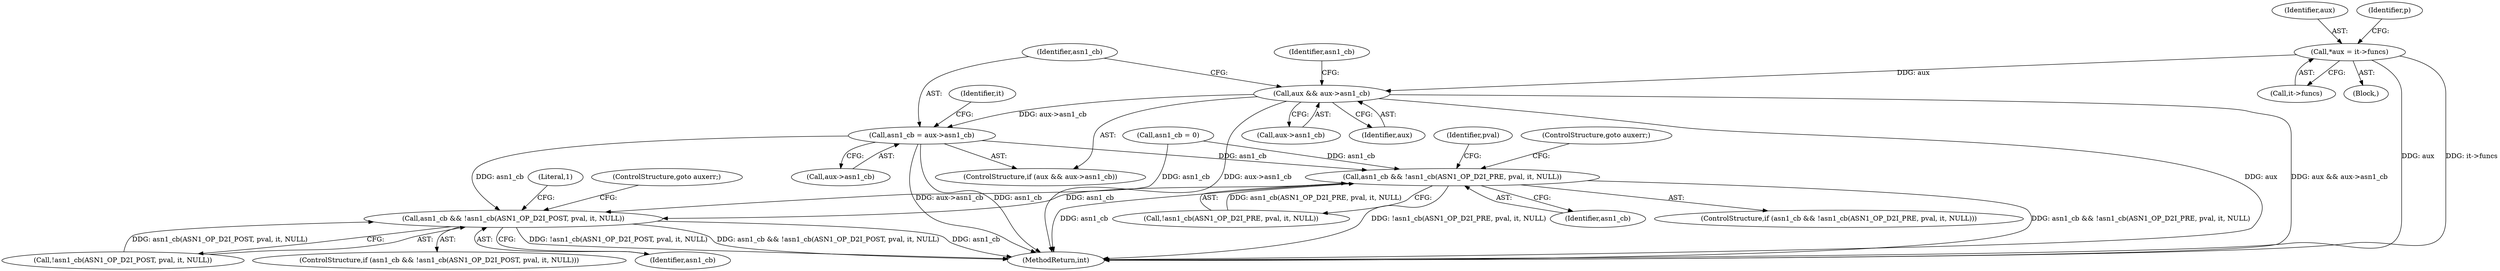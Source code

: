 digraph "0_openssl_b717b083073b6cacc0a5e2397b661678aff7ae7f@pointer" {
"1000195" [label="(Call,asn1_cb = aux->asn1_cb)"];
"1000190" [label="(Call,aux && aux->asn1_cb)"];
"1000151" [label="(Call,*aux = it->funcs)"];
"1000459" [label="(Call,asn1_cb && !asn1_cb(ASN1_OP_D2I_PRE, pval, it, NULL))"];
"1000576" [label="(Call,asn1_cb && !asn1_cb(ASN1_OP_D2I_POST, pval, it, NULL))"];
"1000458" [label="(ControlStructure,if (asn1_cb && !asn1_cb(ASN1_OP_D2I_PRE, pval, it, NULL)))"];
"1000955" [label="(MethodReturn,int)"];
"1000151" [label="(Call,*aux = it->funcs)"];
"1000460" [label="(Identifier,asn1_cb)"];
"1000467" [label="(ControlStructure,goto auxerr;)"];
"1000153" [label="(Call,it->funcs)"];
"1000201" [label="(Call,asn1_cb = 0)"];
"1000202" [label="(Identifier,asn1_cb)"];
"1000577" [label="(Identifier,asn1_cb)"];
"1000197" [label="(Call,aux->asn1_cb)"];
"1000152" [label="(Identifier,aux)"];
"1000189" [label="(ControlStructure,if (aux && aux->asn1_cb))"];
"1000192" [label="(Call,aux->asn1_cb)"];
"1000195" [label="(Call,asn1_cb = aux->asn1_cb)"];
"1000576" [label="(Call,asn1_cb && !asn1_cb(ASN1_OP_D2I_POST, pval, it, NULL))"];
"1000578" [label="(Call,!asn1_cb(ASN1_OP_D2I_POST, pval, it, NULL))"];
"1000159" [label="(Identifier,p)"];
"1000190" [label="(Call,aux && aux->asn1_cb)"];
"1000461" [label="(Call,!asn1_cb(ASN1_OP_D2I_PRE, pval, it, NULL))"];
"1000575" [label="(ControlStructure,if (asn1_cb && !asn1_cb(ASN1_OP_D2I_POST, pval, it, NULL)))"];
"1000191" [label="(Identifier,aux)"];
"1000586" [label="(Literal,1)"];
"1000470" [label="(Identifier,pval)"];
"1000584" [label="(ControlStructure,goto auxerr;)"];
"1000206" [label="(Identifier,it)"];
"1000459" [label="(Call,asn1_cb && !asn1_cb(ASN1_OP_D2I_PRE, pval, it, NULL))"];
"1000142" [label="(Block,)"];
"1000196" [label="(Identifier,asn1_cb)"];
"1000195" -> "1000189"  [label="AST: "];
"1000195" -> "1000197"  [label="CFG: "];
"1000196" -> "1000195"  [label="AST: "];
"1000197" -> "1000195"  [label="AST: "];
"1000206" -> "1000195"  [label="CFG: "];
"1000195" -> "1000955"  [label="DDG: aux->asn1_cb"];
"1000195" -> "1000955"  [label="DDG: asn1_cb"];
"1000190" -> "1000195"  [label="DDG: aux->asn1_cb"];
"1000195" -> "1000459"  [label="DDG: asn1_cb"];
"1000195" -> "1000576"  [label="DDG: asn1_cb"];
"1000190" -> "1000189"  [label="AST: "];
"1000190" -> "1000191"  [label="CFG: "];
"1000190" -> "1000192"  [label="CFG: "];
"1000191" -> "1000190"  [label="AST: "];
"1000192" -> "1000190"  [label="AST: "];
"1000196" -> "1000190"  [label="CFG: "];
"1000202" -> "1000190"  [label="CFG: "];
"1000190" -> "1000955"  [label="DDG: aux && aux->asn1_cb"];
"1000190" -> "1000955"  [label="DDG: aux"];
"1000190" -> "1000955"  [label="DDG: aux->asn1_cb"];
"1000151" -> "1000190"  [label="DDG: aux"];
"1000151" -> "1000142"  [label="AST: "];
"1000151" -> "1000153"  [label="CFG: "];
"1000152" -> "1000151"  [label="AST: "];
"1000153" -> "1000151"  [label="AST: "];
"1000159" -> "1000151"  [label="CFG: "];
"1000151" -> "1000955"  [label="DDG: aux"];
"1000151" -> "1000955"  [label="DDG: it->funcs"];
"1000459" -> "1000458"  [label="AST: "];
"1000459" -> "1000460"  [label="CFG: "];
"1000459" -> "1000461"  [label="CFG: "];
"1000460" -> "1000459"  [label="AST: "];
"1000461" -> "1000459"  [label="AST: "];
"1000467" -> "1000459"  [label="CFG: "];
"1000470" -> "1000459"  [label="CFG: "];
"1000459" -> "1000955"  [label="DDG: asn1_cb"];
"1000459" -> "1000955"  [label="DDG: !asn1_cb(ASN1_OP_D2I_PRE, pval, it, NULL)"];
"1000459" -> "1000955"  [label="DDG: asn1_cb && !asn1_cb(ASN1_OP_D2I_PRE, pval, it, NULL)"];
"1000201" -> "1000459"  [label="DDG: asn1_cb"];
"1000461" -> "1000459"  [label="DDG: asn1_cb(ASN1_OP_D2I_PRE, pval, it, NULL)"];
"1000459" -> "1000576"  [label="DDG: asn1_cb"];
"1000576" -> "1000575"  [label="AST: "];
"1000576" -> "1000577"  [label="CFG: "];
"1000576" -> "1000578"  [label="CFG: "];
"1000577" -> "1000576"  [label="AST: "];
"1000578" -> "1000576"  [label="AST: "];
"1000584" -> "1000576"  [label="CFG: "];
"1000586" -> "1000576"  [label="CFG: "];
"1000576" -> "1000955"  [label="DDG: asn1_cb"];
"1000576" -> "1000955"  [label="DDG: !asn1_cb(ASN1_OP_D2I_POST, pval, it, NULL)"];
"1000576" -> "1000955"  [label="DDG: asn1_cb && !asn1_cb(ASN1_OP_D2I_POST, pval, it, NULL)"];
"1000201" -> "1000576"  [label="DDG: asn1_cb"];
"1000578" -> "1000576"  [label="DDG: asn1_cb(ASN1_OP_D2I_POST, pval, it, NULL)"];
}
